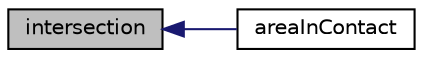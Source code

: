 digraph "intersection"
{
  bgcolor="transparent";
  edge [fontname="Helvetica",fontsize="10",labelfontname="Helvetica",labelfontsize="10"];
  node [fontname="Helvetica",fontsize="10",shape=record];
  rankdir="LR";
  Node1 [label="intersection",height=0.2,width=0.4,color="black", fillcolor="grey75", style="filled" fontcolor="black"];
  Node1 -> Node2 [dir="back",color="midnightblue",fontsize="10",style="solid",fontname="Helvetica"];
  Node2 [label="areaInContact",height=0.2,width=0.4,color="black",URL="$classFoam_1_1face.html#a2c69880af4a8426082be18a855ee4b4c",tooltip="Return area in contact, given the displacement in vertices. "];
}
